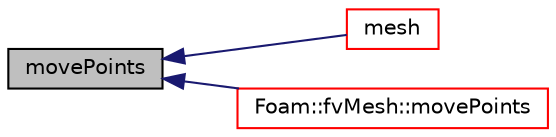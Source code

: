 digraph "movePoints"
{
  bgcolor="transparent";
  edge [fontname="Helvetica",fontsize="10",labelfontname="Helvetica",labelfontsize="10"];
  node [fontname="Helvetica",fontsize="10",shape=record];
  rankdir="LR";
  Node661 [label="movePoints",height=0.2,width=0.4,color="black", fillcolor="grey75", style="filled", fontcolor="black"];
  Node661 -> Node662 [dir="back",color="midnightblue",fontsize="10",style="solid",fontname="Helvetica"];
  Node662 [label="mesh",height=0.2,width=0.4,color="red",URL="$a23589.html#a470f06cfb9b6ee887cd85d63de275607",tooltip="Return the mesh reference. "];
  Node661 -> Node724 [dir="back",color="midnightblue",fontsize="10",style="solid",fontname="Helvetica"];
  Node724 [label="Foam::fvMesh::movePoints",height=0.2,width=0.4,color="red",URL="$a23593.html#a3693c648bea2e99054cbbb75d4bf4e4d",tooltip="Move points, returns volumes swept by faces in motion. "];
}
